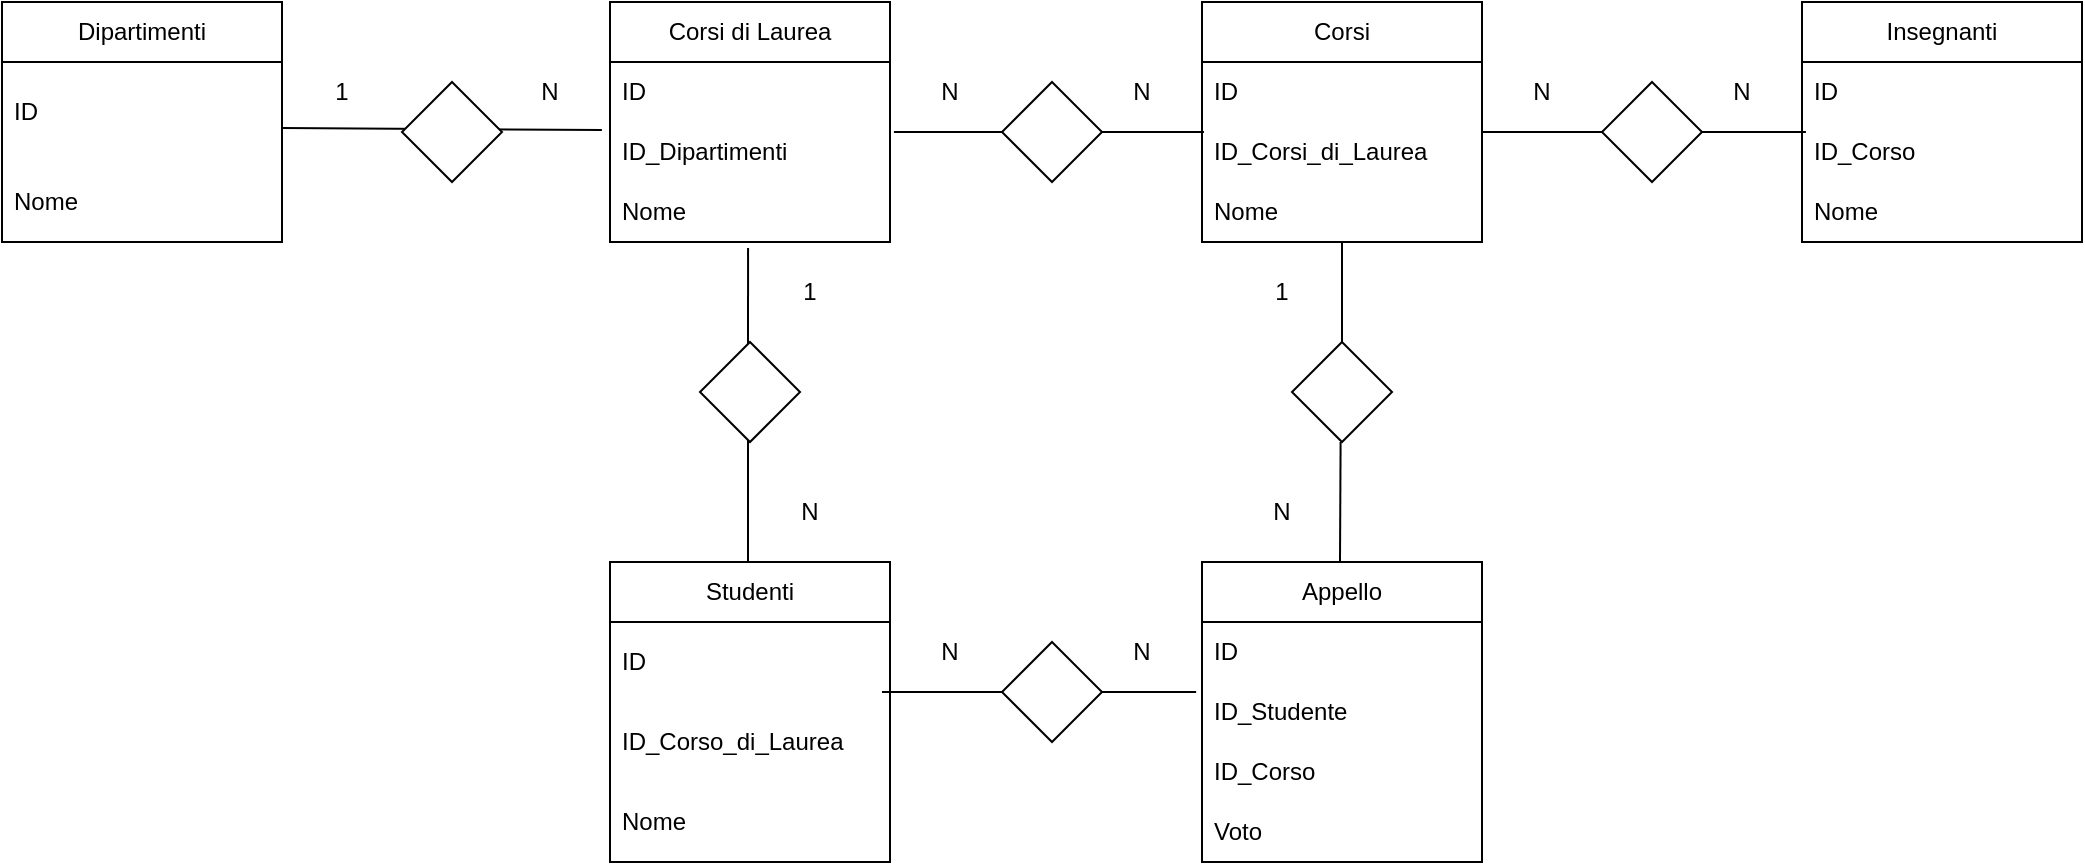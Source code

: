 <mxfile version="20.8.16" type="device"><diagram id="C5RBs43oDa-KdzZeNtuy" name="Page-1"><mxGraphModel dx="1098" dy="828" grid="1" gridSize="10" guides="1" tooltips="1" connect="1" arrows="1" fold="1" page="1" pageScale="1" pageWidth="827" pageHeight="1169" math="0" shadow="0"><root><mxCell id="WIyWlLk6GJQsqaUBKTNV-0"/><mxCell id="WIyWlLk6GJQsqaUBKTNV-1" parent="WIyWlLk6GJQsqaUBKTNV-0"/><mxCell id="1bcoauRi0-HtcpHlhhzC-0" value="Dipartimenti" style="swimlane;fontStyle=0;childLayout=stackLayout;horizontal=1;startSize=30;horizontalStack=0;resizeParent=1;resizeParentMax=0;resizeLast=0;collapsible=1;marginBottom=0;whiteSpace=wrap;html=1;" vertex="1" parent="WIyWlLk6GJQsqaUBKTNV-1"><mxGeometry x="40" y="40" width="140" height="120" as="geometry"/></mxCell><mxCell id="1bcoauRi0-HtcpHlhhzC-1" value="ID" style="text;strokeColor=none;fillColor=none;align=left;verticalAlign=middle;spacingLeft=4;spacingRight=4;overflow=hidden;points=[[0,0.5],[1,0.5]];portConstraint=eastwest;rotatable=0;whiteSpace=wrap;html=1;" vertex="1" parent="1bcoauRi0-HtcpHlhhzC-0"><mxGeometry y="30" width="140" height="50" as="geometry"/></mxCell><mxCell id="1bcoauRi0-HtcpHlhhzC-2" value="Nome" style="text;strokeColor=none;fillColor=none;align=left;verticalAlign=middle;spacingLeft=4;spacingRight=4;overflow=hidden;points=[[0,0.5],[1,0.5]];portConstraint=eastwest;rotatable=0;whiteSpace=wrap;html=1;" vertex="1" parent="1bcoauRi0-HtcpHlhhzC-0"><mxGeometry y="80" width="140" height="40" as="geometry"/></mxCell><mxCell id="1bcoauRi0-HtcpHlhhzC-4" value="Corsi di Laurea" style="swimlane;fontStyle=0;childLayout=stackLayout;horizontal=1;startSize=30;horizontalStack=0;resizeParent=1;resizeParentMax=0;resizeLast=0;collapsible=1;marginBottom=0;whiteSpace=wrap;html=1;" vertex="1" parent="WIyWlLk6GJQsqaUBKTNV-1"><mxGeometry x="344" y="40" width="140" height="120" as="geometry"/></mxCell><mxCell id="1bcoauRi0-HtcpHlhhzC-6" value="ID" style="text;strokeColor=none;fillColor=none;align=left;verticalAlign=middle;spacingLeft=4;spacingRight=4;overflow=hidden;points=[[0,0.5],[1,0.5]];portConstraint=eastwest;rotatable=0;whiteSpace=wrap;html=1;" vertex="1" parent="1bcoauRi0-HtcpHlhhzC-4"><mxGeometry y="30" width="140" height="30" as="geometry"/></mxCell><mxCell id="1bcoauRi0-HtcpHlhhzC-7" value="ID_Dipartimenti" style="text;strokeColor=none;fillColor=none;align=left;verticalAlign=middle;spacingLeft=4;spacingRight=4;overflow=hidden;points=[[0,0.5],[1,0.5]];portConstraint=eastwest;rotatable=0;whiteSpace=wrap;html=1;" vertex="1" parent="1bcoauRi0-HtcpHlhhzC-4"><mxGeometry y="60" width="140" height="30" as="geometry"/></mxCell><mxCell id="1bcoauRi0-HtcpHlhhzC-9" value="Nome" style="text;strokeColor=none;fillColor=none;align=left;verticalAlign=middle;spacingLeft=4;spacingRight=4;overflow=hidden;points=[[0,0.5],[1,0.5]];portConstraint=eastwest;rotatable=0;whiteSpace=wrap;html=1;" vertex="1" parent="1bcoauRi0-HtcpHlhhzC-4"><mxGeometry y="90" width="140" height="30" as="geometry"/></mxCell><mxCell id="1bcoauRi0-HtcpHlhhzC-20" value="1" style="text;html=1;strokeColor=none;fillColor=none;align=center;verticalAlign=middle;whiteSpace=wrap;rounded=0;" vertex="1" parent="WIyWlLk6GJQsqaUBKTNV-1"><mxGeometry x="180" y="70" width="60" height="30" as="geometry"/></mxCell><mxCell id="1bcoauRi0-HtcpHlhhzC-21" value="Corsi" style="swimlane;fontStyle=0;childLayout=stackLayout;horizontal=1;startSize=30;horizontalStack=0;resizeParent=1;resizeParentMax=0;resizeLast=0;collapsible=1;marginBottom=0;whiteSpace=wrap;html=1;" vertex="1" parent="WIyWlLk6GJQsqaUBKTNV-1"><mxGeometry x="640" y="40" width="140" height="120" as="geometry"/></mxCell><mxCell id="1bcoauRi0-HtcpHlhhzC-23" value="ID" style="text;strokeColor=none;fillColor=none;align=left;verticalAlign=middle;spacingLeft=4;spacingRight=4;overflow=hidden;points=[[0,0.5],[1,0.5]];portConstraint=eastwest;rotatable=0;whiteSpace=wrap;html=1;" vertex="1" parent="1bcoauRi0-HtcpHlhhzC-21"><mxGeometry y="30" width="140" height="30" as="geometry"/></mxCell><mxCell id="1bcoauRi0-HtcpHlhhzC-24" value="ID_Corsi_di_Laurea" style="text;strokeColor=none;fillColor=none;align=left;verticalAlign=middle;spacingLeft=4;spacingRight=4;overflow=hidden;points=[[0,0.5],[1,0.5]];portConstraint=eastwest;rotatable=0;whiteSpace=wrap;html=1;" vertex="1" parent="1bcoauRi0-HtcpHlhhzC-21"><mxGeometry y="60" width="140" height="30" as="geometry"/></mxCell><mxCell id="1bcoauRi0-HtcpHlhhzC-25" value="Nome" style="text;strokeColor=none;fillColor=none;align=left;verticalAlign=middle;spacingLeft=4;spacingRight=4;overflow=hidden;points=[[0,0.5],[1,0.5]];portConstraint=eastwest;rotatable=0;whiteSpace=wrap;html=1;" vertex="1" parent="1bcoauRi0-HtcpHlhhzC-21"><mxGeometry y="90" width="140" height="30" as="geometry"/></mxCell><mxCell id="1bcoauRi0-HtcpHlhhzC-26" value="" style="endArrow=none;html=1;rounded=0;exitX=1.014;exitY=0.167;exitDx=0;exitDy=0;exitPerimeter=0;entryX=0.007;entryY=0.167;entryDx=0;entryDy=0;entryPerimeter=0;" edge="1" parent="WIyWlLk6GJQsqaUBKTNV-1" source="1bcoauRi0-HtcpHlhhzC-7" target="1bcoauRi0-HtcpHlhhzC-24"><mxGeometry width="50" height="50" relative="1" as="geometry"><mxPoint x="540" y="120" as="sourcePoint"/><mxPoint x="630" y="105" as="targetPoint"/></mxGeometry></mxCell><mxCell id="1bcoauRi0-HtcpHlhhzC-27" value="" style="endArrow=none;html=1;rounded=0;entryX=-0.029;entryY=0.133;entryDx=0;entryDy=0;entryPerimeter=0;exitX=1;exitY=0.66;exitDx=0;exitDy=0;exitPerimeter=0;" edge="1" parent="WIyWlLk6GJQsqaUBKTNV-1" source="1bcoauRi0-HtcpHlhhzC-1" target="1bcoauRi0-HtcpHlhhzC-7"><mxGeometry width="50" height="50" relative="1" as="geometry"><mxPoint x="240" y="120" as="sourcePoint"/><mxPoint x="290" y="70" as="targetPoint"/><Array as="points"/></mxGeometry></mxCell><mxCell id="1bcoauRi0-HtcpHlhhzC-29" value="" style="rhombus;whiteSpace=wrap;html=1;" vertex="1" parent="WIyWlLk6GJQsqaUBKTNV-1"><mxGeometry x="240" y="80" width="50" height="50" as="geometry"/></mxCell><mxCell id="1bcoauRi0-HtcpHlhhzC-30" value="" style="rhombus;whiteSpace=wrap;html=1;" vertex="1" parent="WIyWlLk6GJQsqaUBKTNV-1"><mxGeometry x="540" y="80" width="50" height="50" as="geometry"/></mxCell><mxCell id="1bcoauRi0-HtcpHlhhzC-32" value="" style="endArrow=none;html=1;rounded=0;entryX=0.493;entryY=1.1;entryDx=0;entryDy=0;entryPerimeter=0;" edge="1" parent="WIyWlLk6GJQsqaUBKTNV-1" target="1bcoauRi0-HtcpHlhhzC-9"><mxGeometry width="50" height="50" relative="1" as="geometry"><mxPoint x="413" y="320" as="sourcePoint"/><mxPoint x="440" y="190" as="targetPoint"/><Array as="points"/></mxGeometry></mxCell><mxCell id="1bcoauRi0-HtcpHlhhzC-33" value="" style="endArrow=none;html=1;rounded=0;startArrow=none;" edge="1" parent="WIyWlLk6GJQsqaUBKTNV-1" source="1bcoauRi0-HtcpHlhhzC-51"><mxGeometry width="50" height="50" relative="1" as="geometry"><mxPoint x="707" y="320" as="sourcePoint"/><mxPoint x="710" y="160" as="targetPoint"/><Array as="points"/></mxGeometry></mxCell><mxCell id="1bcoauRi0-HtcpHlhhzC-35" value="N" style="text;html=1;strokeColor=none;fillColor=none;align=center;verticalAlign=middle;whiteSpace=wrap;rounded=0;" vertex="1" parent="WIyWlLk6GJQsqaUBKTNV-1"><mxGeometry x="284" y="70" width="60" height="30" as="geometry"/></mxCell><mxCell id="1bcoauRi0-HtcpHlhhzC-36" value="N" style="text;html=1;strokeColor=none;fillColor=none;align=center;verticalAlign=middle;whiteSpace=wrap;rounded=0;" vertex="1" parent="WIyWlLk6GJQsqaUBKTNV-1"><mxGeometry x="484" y="70" width="60" height="30" as="geometry"/></mxCell><mxCell id="1bcoauRi0-HtcpHlhhzC-37" value="N" style="text;html=1;strokeColor=none;fillColor=none;align=center;verticalAlign=middle;whiteSpace=wrap;rounded=0;" vertex="1" parent="WIyWlLk6GJQsqaUBKTNV-1"><mxGeometry x="580" y="70" width="60" height="30" as="geometry"/></mxCell><mxCell id="1bcoauRi0-HtcpHlhhzC-38" value="Studenti" style="swimlane;fontStyle=0;childLayout=stackLayout;horizontal=1;startSize=30;horizontalStack=0;resizeParent=1;resizeParentMax=0;resizeLast=0;collapsible=1;marginBottom=0;whiteSpace=wrap;html=1;" vertex="1" parent="WIyWlLk6GJQsqaUBKTNV-1"><mxGeometry x="344" y="320" width="140" height="150" as="geometry"/></mxCell><mxCell id="1bcoauRi0-HtcpHlhhzC-39" value="ID" style="text;strokeColor=none;fillColor=none;align=left;verticalAlign=middle;spacingLeft=4;spacingRight=4;overflow=hidden;points=[[0,0.5],[1,0.5]];portConstraint=eastwest;rotatable=0;whiteSpace=wrap;html=1;" vertex="1" parent="1bcoauRi0-HtcpHlhhzC-38"><mxGeometry y="30" width="140" height="40" as="geometry"/></mxCell><mxCell id="1bcoauRi0-HtcpHlhhzC-40" value="ID_Corso_di_Laurea" style="text;strokeColor=none;fillColor=none;align=left;verticalAlign=middle;spacingLeft=4;spacingRight=4;overflow=hidden;points=[[0,0.5],[1,0.5]];portConstraint=eastwest;rotatable=0;whiteSpace=wrap;html=1;" vertex="1" parent="1bcoauRi0-HtcpHlhhzC-38"><mxGeometry y="70" width="140" height="40" as="geometry"/></mxCell><mxCell id="1bcoauRi0-HtcpHlhhzC-41" value="Nome" style="text;strokeColor=none;fillColor=none;align=left;verticalAlign=middle;spacingLeft=4;spacingRight=4;overflow=hidden;points=[[0,0.5],[1,0.5]];portConstraint=eastwest;rotatable=0;whiteSpace=wrap;html=1;" vertex="1" parent="1bcoauRi0-HtcpHlhhzC-38"><mxGeometry y="110" width="140" height="40" as="geometry"/></mxCell><mxCell id="1bcoauRi0-HtcpHlhhzC-42" value="Appello" style="swimlane;fontStyle=0;childLayout=stackLayout;horizontal=1;startSize=30;horizontalStack=0;resizeParent=1;resizeParentMax=0;resizeLast=0;collapsible=1;marginBottom=0;whiteSpace=wrap;html=1;" vertex="1" parent="WIyWlLk6GJQsqaUBKTNV-1"><mxGeometry x="640" y="320" width="140" height="150" as="geometry"/></mxCell><mxCell id="1bcoauRi0-HtcpHlhhzC-43" value="ID" style="text;strokeColor=none;fillColor=none;align=left;verticalAlign=middle;spacingLeft=4;spacingRight=4;overflow=hidden;points=[[0,0.5],[1,0.5]];portConstraint=eastwest;rotatable=0;whiteSpace=wrap;html=1;" vertex="1" parent="1bcoauRi0-HtcpHlhhzC-42"><mxGeometry y="30" width="140" height="30" as="geometry"/></mxCell><mxCell id="1bcoauRi0-HtcpHlhhzC-44" value="ID_Studente" style="text;strokeColor=none;fillColor=none;align=left;verticalAlign=middle;spacingLeft=4;spacingRight=4;overflow=hidden;points=[[0,0.5],[1,0.5]];portConstraint=eastwest;rotatable=0;whiteSpace=wrap;html=1;" vertex="1" parent="1bcoauRi0-HtcpHlhhzC-42"><mxGeometry y="60" width="140" height="30" as="geometry"/></mxCell><mxCell id="1bcoauRi0-HtcpHlhhzC-45" value="ID_Corso" style="text;strokeColor=none;fillColor=none;align=left;verticalAlign=middle;spacingLeft=4;spacingRight=4;overflow=hidden;points=[[0,0.5],[1,0.5]];portConstraint=eastwest;rotatable=0;whiteSpace=wrap;html=1;" vertex="1" parent="1bcoauRi0-HtcpHlhhzC-42"><mxGeometry y="90" width="140" height="30" as="geometry"/></mxCell><mxCell id="1bcoauRi0-HtcpHlhhzC-65" value="Voto" style="text;strokeColor=none;fillColor=none;align=left;verticalAlign=middle;spacingLeft=4;spacingRight=4;overflow=hidden;points=[[0,0.5],[1,0.5]];portConstraint=eastwest;rotatable=0;whiteSpace=wrap;html=1;" vertex="1" parent="1bcoauRi0-HtcpHlhhzC-42"><mxGeometry y="120" width="140" height="30" as="geometry"/></mxCell><mxCell id="1bcoauRi0-HtcpHlhhzC-46" value="Insegnanti" style="swimlane;fontStyle=0;childLayout=stackLayout;horizontal=1;startSize=30;horizontalStack=0;resizeParent=1;resizeParentMax=0;resizeLast=0;collapsible=1;marginBottom=0;whiteSpace=wrap;html=1;" vertex="1" parent="WIyWlLk6GJQsqaUBKTNV-1"><mxGeometry x="940" y="40" width="140" height="120" as="geometry"/></mxCell><mxCell id="1bcoauRi0-HtcpHlhhzC-47" value="ID" style="text;strokeColor=none;fillColor=none;align=left;verticalAlign=middle;spacingLeft=4;spacingRight=4;overflow=hidden;points=[[0,0.5],[1,0.5]];portConstraint=eastwest;rotatable=0;whiteSpace=wrap;html=1;" vertex="1" parent="1bcoauRi0-HtcpHlhhzC-46"><mxGeometry y="30" width="140" height="30" as="geometry"/></mxCell><mxCell id="1bcoauRi0-HtcpHlhhzC-48" value="ID_Corso" style="text;strokeColor=none;fillColor=none;align=left;verticalAlign=middle;spacingLeft=4;spacingRight=4;overflow=hidden;points=[[0,0.5],[1,0.5]];portConstraint=eastwest;rotatable=0;whiteSpace=wrap;html=1;" vertex="1" parent="1bcoauRi0-HtcpHlhhzC-46"><mxGeometry y="60" width="140" height="30" as="geometry"/></mxCell><mxCell id="1bcoauRi0-HtcpHlhhzC-49" value="Nome" style="text;strokeColor=none;fillColor=none;align=left;verticalAlign=middle;spacingLeft=4;spacingRight=4;overflow=hidden;points=[[0,0.5],[1,0.5]];portConstraint=eastwest;rotatable=0;whiteSpace=wrap;html=1;" vertex="1" parent="1bcoauRi0-HtcpHlhhzC-46"><mxGeometry y="90" width="140" height="30" as="geometry"/></mxCell><mxCell id="1bcoauRi0-HtcpHlhhzC-50" value="" style="rhombus;whiteSpace=wrap;html=1;" vertex="1" parent="WIyWlLk6GJQsqaUBKTNV-1"><mxGeometry x="389" y="210" width="50" height="50" as="geometry"/></mxCell><mxCell id="1bcoauRi0-HtcpHlhhzC-52" value="" style="endArrow=none;html=1;rounded=0;entryX=0.486;entryY=1;entryDx=0;entryDy=0;entryPerimeter=0;" edge="1" parent="WIyWlLk6GJQsqaUBKTNV-1" target="1bcoauRi0-HtcpHlhhzC-51"><mxGeometry width="50" height="50" relative="1" as="geometry"><mxPoint x="709" y="320" as="sourcePoint"/><mxPoint x="708.04" y="160" as="targetPoint"/><Array as="points"/></mxGeometry></mxCell><mxCell id="1bcoauRi0-HtcpHlhhzC-51" value="" style="rhombus;whiteSpace=wrap;html=1;" vertex="1" parent="WIyWlLk6GJQsqaUBKTNV-1"><mxGeometry x="685" y="210" width="50" height="50" as="geometry"/></mxCell><mxCell id="1bcoauRi0-HtcpHlhhzC-53" value="" style="endArrow=none;html=1;rounded=0;entryX=0.014;entryY=0.167;entryDx=0;entryDy=0;exitX=1;exitY=0.5;exitDx=0;exitDy=0;startArrow=none;entryPerimeter=0;" edge="1" parent="WIyWlLk6GJQsqaUBKTNV-1" source="1bcoauRi0-HtcpHlhhzC-56" target="1bcoauRi0-HtcpHlhhzC-48"><mxGeometry width="50" height="50" relative="1" as="geometry"><mxPoint x="840" y="125" as="sourcePoint"/><mxPoint x="890" y="75" as="targetPoint"/></mxGeometry></mxCell><mxCell id="1bcoauRi0-HtcpHlhhzC-55" value="" style="endArrow=none;html=1;rounded=0;exitX=1;exitY=0.5;exitDx=0;exitDy=0;startArrow=none;entryX=-0.021;entryY=0.167;entryDx=0;entryDy=0;entryPerimeter=0;" edge="1" parent="WIyWlLk6GJQsqaUBKTNV-1" source="1bcoauRi0-HtcpHlhhzC-59" target="1bcoauRi0-HtcpHlhhzC-44"><mxGeometry width="50" height="50" relative="1" as="geometry"><mxPoint x="540" y="400" as="sourcePoint"/><mxPoint x="630" y="385" as="targetPoint"/></mxGeometry></mxCell><mxCell id="1bcoauRi0-HtcpHlhhzC-58" value="" style="endArrow=none;html=1;rounded=0;entryX=0;entryY=0.5;entryDx=0;entryDy=0;" edge="1" parent="WIyWlLk6GJQsqaUBKTNV-1" target="1bcoauRi0-HtcpHlhhzC-56"><mxGeometry width="50" height="50" relative="1" as="geometry"><mxPoint x="780" y="105" as="sourcePoint"/><mxPoint x="839" y="107" as="targetPoint"/></mxGeometry></mxCell><mxCell id="1bcoauRi0-HtcpHlhhzC-56" value="" style="rhombus;whiteSpace=wrap;html=1;" vertex="1" parent="WIyWlLk6GJQsqaUBKTNV-1"><mxGeometry x="840" y="80" width="50" height="50" as="geometry"/></mxCell><mxCell id="1bcoauRi0-HtcpHlhhzC-60" value="" style="endArrow=none;html=1;rounded=0;entryX=0;entryY=0.5;entryDx=0;entryDy=0;" edge="1" parent="WIyWlLk6GJQsqaUBKTNV-1" target="1bcoauRi0-HtcpHlhhzC-59"><mxGeometry width="50" height="50" relative="1" as="geometry"><mxPoint x="480" y="385" as="sourcePoint"/><mxPoint x="635.94" y="389" as="targetPoint"/></mxGeometry></mxCell><mxCell id="1bcoauRi0-HtcpHlhhzC-59" value="" style="rhombus;whiteSpace=wrap;html=1;" vertex="1" parent="WIyWlLk6GJQsqaUBKTNV-1"><mxGeometry x="540" y="360" width="50" height="50" as="geometry"/></mxCell><mxCell id="1bcoauRi0-HtcpHlhhzC-61" value="1" style="text;html=1;strokeColor=none;fillColor=none;align=center;verticalAlign=middle;whiteSpace=wrap;rounded=0;" vertex="1" parent="WIyWlLk6GJQsqaUBKTNV-1"><mxGeometry x="414" y="170" width="60" height="30" as="geometry"/></mxCell><mxCell id="1bcoauRi0-HtcpHlhhzC-62" value="N" style="text;html=1;strokeColor=none;fillColor=none;align=center;verticalAlign=middle;whiteSpace=wrap;rounded=0;" vertex="1" parent="WIyWlLk6GJQsqaUBKTNV-1"><mxGeometry x="414" y="280" width="60" height="30" as="geometry"/></mxCell><mxCell id="1bcoauRi0-HtcpHlhhzC-63" value="N" style="text;html=1;strokeColor=none;fillColor=none;align=center;verticalAlign=middle;whiteSpace=wrap;rounded=0;" vertex="1" parent="WIyWlLk6GJQsqaUBKTNV-1"><mxGeometry x="484" y="350" width="60" height="30" as="geometry"/></mxCell><mxCell id="1bcoauRi0-HtcpHlhhzC-64" value="N" style="text;html=1;strokeColor=none;fillColor=none;align=center;verticalAlign=middle;whiteSpace=wrap;rounded=0;" vertex="1" parent="WIyWlLk6GJQsqaUBKTNV-1"><mxGeometry x="580" y="350" width="60" height="30" as="geometry"/></mxCell><mxCell id="1bcoauRi0-HtcpHlhhzC-66" value="1" style="text;html=1;strokeColor=none;fillColor=none;align=center;verticalAlign=middle;whiteSpace=wrap;rounded=0;" vertex="1" parent="WIyWlLk6GJQsqaUBKTNV-1"><mxGeometry x="650" y="170" width="60" height="30" as="geometry"/></mxCell><mxCell id="1bcoauRi0-HtcpHlhhzC-67" value="N" style="text;html=1;strokeColor=none;fillColor=none;align=center;verticalAlign=middle;whiteSpace=wrap;rounded=0;" vertex="1" parent="WIyWlLk6GJQsqaUBKTNV-1"><mxGeometry x="650" y="280" width="60" height="30" as="geometry"/></mxCell><mxCell id="1bcoauRi0-HtcpHlhhzC-68" value="N" style="text;html=1;strokeColor=none;fillColor=none;align=center;verticalAlign=middle;whiteSpace=wrap;rounded=0;" vertex="1" parent="WIyWlLk6GJQsqaUBKTNV-1"><mxGeometry x="780" y="70" width="60" height="30" as="geometry"/></mxCell><mxCell id="1bcoauRi0-HtcpHlhhzC-69" value="N" style="text;html=1;strokeColor=none;fillColor=none;align=center;verticalAlign=middle;whiteSpace=wrap;rounded=0;" vertex="1" parent="WIyWlLk6GJQsqaUBKTNV-1"><mxGeometry x="880" y="70" width="60" height="30" as="geometry"/></mxCell></root></mxGraphModel></diagram></mxfile>